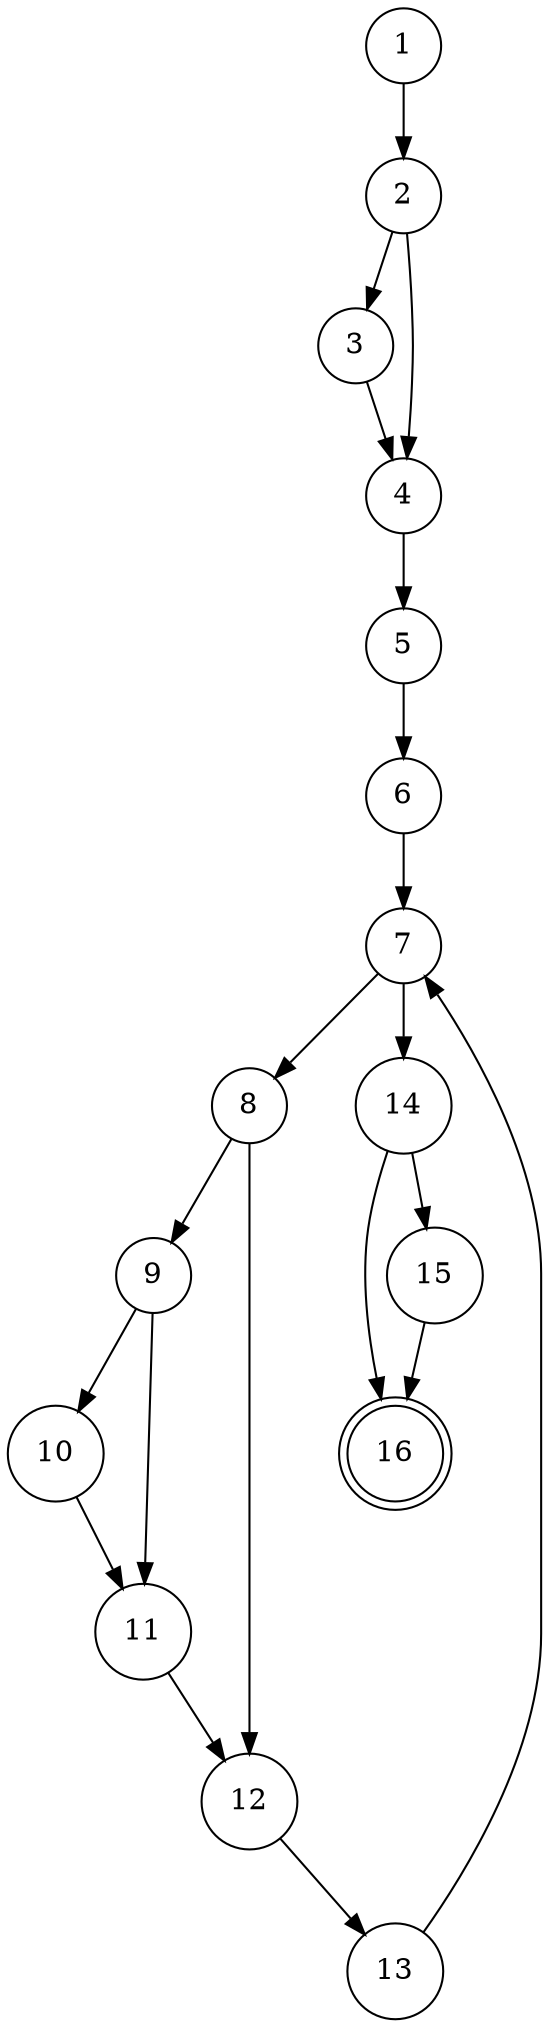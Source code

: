 digraph cfg{
node [shape = doublecircle] 16;
node [shape = circle];
/* definition of threadIdx.x at 1 */
/* definition of threadIdx.y at 1 */
/* definition of threadIdx.z at 1 */
/* definition of blockIdx.x at 1 */
/* definition of blockIdx.y at 1 */
/* definition of blockIdx.z at 1 */
/* definition of blockDim.x at 1 */
/* definition of blockDim.y at 1 */
/* definition of blockDim.z at 1 */
/* definition of gridDim.x at 1 */
/* definition of gridDim.y at 1 */
/* definition of gridDim.z at 1 */
/* definition of sdata at 1 */
/* definition of sdata at 3 */
/* definition of s at 6 */
/* definition of s at 6 */
/* definition of sdata at 10 */
/* definition of g_odata at 15 */
/* definition of g_data at 1 */
/* definition of g_odata at 1 */
/* definition of N at 1 */
/* definition of tid at 1 */
/* definition of i at 1 */
/* cusage of threadIdx.x at 1 */
/* cusage of blockIdx.x at 1 */
/* cusage of blockDim.x at 1 */
/* cusage of threadIdx.x at 1 */
/* cusage of tid at 1 */
/* cusage of g_data at 3 */
/* cusage of tid at 3 */
/* cusage of i at 3 */
/* cusage of blockDim.x at 6 */
/* cusage of s at 13 */
/* cusage of i at 8 */
/* cusage of s at 8 */
/* cusage of tid at 9 */
/* cusage of tid at 9 */
/* cusage of s at 9 */
/* cusage of sdata at 10 */
/* cusage of tid at 10 */
/* cusage of tid at 10 */
/* cusage of s at 10 */
/* cusage of tid at 14 */
/* cusage of sdata at 15 */
/* cusage of blockIdx.x at 15 */
/* pusage of i at 2 */
/* pusage of i at 2 */
/* pusage of N at 2 */
/* pusage of N at 2 */
/* pusage of s at 7 */
/* pusage of s at 7 */
/* pusage of tid at 8 */
/* pusage of tid at 8 */
/* pusage of s at 8 */
/* pusage of s at 8 */
/* pusage of N at 8 */
/* pusage of N at 8 */
/* pusage of sdata at 9 */
/* pusage of sdata at 9 */
/* pusage of sdata at 9 */
/* pusage of sdata at 9 */
/* susage of d_b at 16 */
/* susage of d_c at 16 */
/* m_recv.0 of d_b at 1 */
/* m_recv.0 of d_c at 1 */
/* m_recv.0 of limit at 1 */
/* m_send.0 of d_b at 16 */
/* m_send.0 of d_c at 16 */
/* global of d_a at 0 */
/* global of d_b at 0 */
/* global of N at 0 */
/* global of d_b at 0 */
/* global of d_c at 0 */
/* global of limit at 0 */
/* global of d_a at 0 */
/* global of d_b at 0 */
/* global of N at 0 */
/* global of d_b at 0 */
/* global of d_c at 0 */
/* global of limit at 0 */
/* shared of sdata at 0 */
/* shared of sdata at 0 */
1 -> 2;
2 -> 3;
3 -> 4;
2 -> 4;
4 -> 5;
5 -> 6;
6 -> 7;
7 -> 8;
8 -> 9;
9 -> 10;
10 -> 11;
9 -> 11;
11 -> 12;
8 -> 12;
12 -> 13;
13 -> 7;
7 -> 14;
14 -> 15;
15 -> 16;
14 -> 16;
}